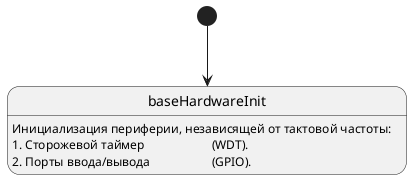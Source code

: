 CLASS_NAME						=		AyPlayer
FILE_WITH_CLASS_DESCRIPTION		=		ayplayer.h

@startuml

[*] --> start

state "baseHardwareInit" as start {
start:Инициализация периферии, независящей от тактовой частоты:
start:1. Сторожевой таймер\t\t\t(WDT).
start:2. Порты ввода/вывода\t\t\t(GPIO).
}

@enduml
